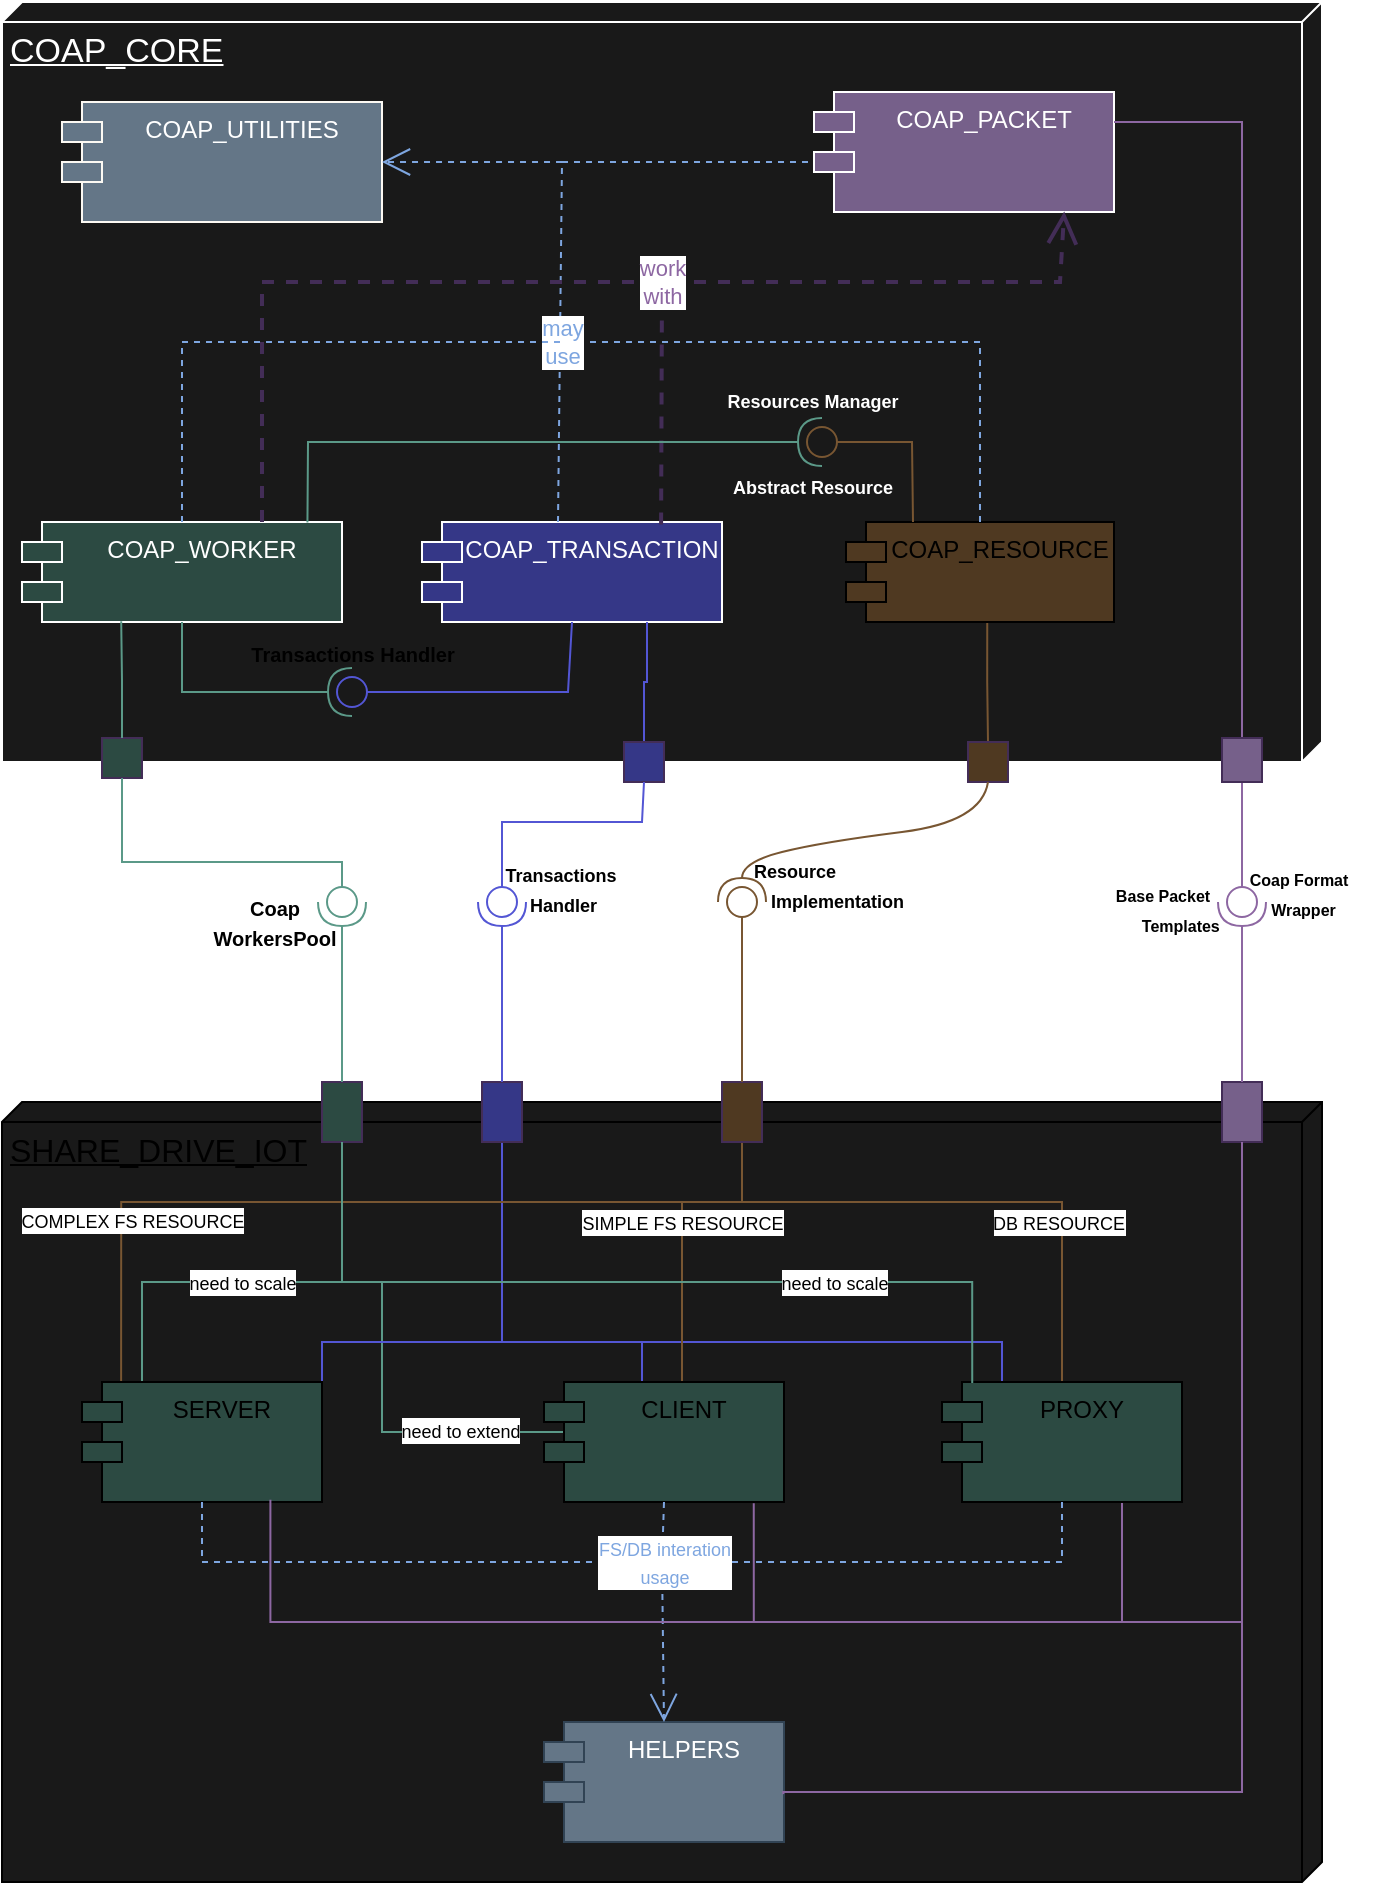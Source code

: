 <mxfile version="22.1.18" type="device">
  <diagram name="Page-1" id="5f0bae14-7c28-e335-631c-24af17079c00">
    <mxGraphModel dx="1420" dy="819" grid="0" gridSize="10" guides="1" tooltips="1" connect="1" arrows="1" fold="1" page="0" pageScale="1" pageWidth="1100" pageHeight="850" background="none" math="0" shadow="0">
      <root>
        <mxCell id="0" />
        <mxCell id="1" parent="0" />
        <mxCell id="oWn03dGWfOZ8N2SCoiVd-1" value="&lt;font style=&quot;font-size: 17px;&quot;&gt;COAP_CORE&lt;/font&gt;" style="verticalAlign=top;align=left;spacingTop=8;spacingLeft=2;spacingRight=12;shape=cube;size=10;direction=south;fontStyle=4;html=1;whiteSpace=wrap;fillColor=#191919;fontColor=#ffffff;strokeColor=#FFFFFF;gradientColor=none;" parent="1" vertex="1">
          <mxGeometry x="360" y="190" width="660" height="380" as="geometry" />
        </mxCell>
        <mxCell id="oWn03dGWfOZ8N2SCoiVd-2" value="COAP_PACKET" style="shape=module;align=left;spacingLeft=20;align=center;verticalAlign=top;whiteSpace=wrap;html=1;fillColor=#76608a;fontColor=#ffffff;strokeColor=#ffffff;" parent="1" vertex="1">
          <mxGeometry x="766" y="235" width="150" height="60" as="geometry" />
        </mxCell>
        <mxCell id="oWn03dGWfOZ8N2SCoiVd-3" value="COAP_TRANSACTION" style="shape=module;align=left;spacingLeft=20;align=center;verticalAlign=top;whiteSpace=wrap;html=1;fillColor=#353787;fontColor=#ffffff;strokeColor=#ffffff;" parent="1" vertex="1">
          <mxGeometry x="570" y="450" width="150" height="50" as="geometry" />
        </mxCell>
        <mxCell id="oWn03dGWfOZ8N2SCoiVd-4" value="COAP_WORKER" style="shape=module;align=left;spacingLeft=20;align=center;verticalAlign=top;whiteSpace=wrap;html=1;fillColor=#2C4A42;fontColor=#ffffff;strokeColor=#ffffff;" parent="1" vertex="1">
          <mxGeometry x="370" y="450" width="160" height="50" as="geometry" />
        </mxCell>
        <mxCell id="oWn03dGWfOZ8N2SCoiVd-5" value="COAP_UTILITIES" style="shape=module;align=left;spacingLeft=20;align=center;verticalAlign=top;whiteSpace=wrap;html=1;fillColor=#647687;fontColor=#ffffff;strokeColor=#FCF9F3;" parent="1" vertex="1">
          <mxGeometry x="390" y="240" width="160" height="60" as="geometry" />
        </mxCell>
        <mxCell id="oWn03dGWfOZ8N2SCoiVd-45" style="edgeStyle=orthogonalEdgeStyle;rounded=0;orthogonalLoop=1;jettySize=auto;html=1;endArrow=none;endFill=0;strokeColor=#785632;exitX=0.527;exitY=1.001;exitDx=0;exitDy=0;exitPerimeter=0;" parent="1" source="oWn03dGWfOZ8N2SCoiVd-6" target="oWn03dGWfOZ8N2SCoiVd-41" edge="1">
          <mxGeometry relative="1" as="geometry" />
        </mxCell>
        <mxCell id="oWn03dGWfOZ8N2SCoiVd-6" value="COAP_RESOURCE" style="shape=module;align=left;spacingLeft=20;align=center;verticalAlign=top;whiteSpace=wrap;html=1;fillColor=#4F3921;" parent="1" vertex="1">
          <mxGeometry x="782" y="450" width="134" height="50" as="geometry" />
        </mxCell>
        <mxCell id="oWn03dGWfOZ8N2SCoiVd-16" value="" style="endArrow=none;endSize=12;dashed=1;html=1;rounded=0;exitX=0.5;exitY=0;exitDx=0;exitDy=0;endFill=0;strokeColor=#7EA6E0;" parent="1" source="oWn03dGWfOZ8N2SCoiVd-6" edge="1">
          <mxGeometry x="0.2" width="160" relative="1" as="geometry">
            <mxPoint x="389" y="372" as="sourcePoint" />
            <mxPoint x="640" y="360" as="targetPoint" />
            <Array as="points">
              <mxPoint x="849" y="360" />
            </Array>
            <mxPoint as="offset" />
          </mxGeometry>
        </mxCell>
        <mxCell id="oWn03dGWfOZ8N2SCoiVd-18" value="&lt;font color=&quot;#7ea6e0&quot;&gt;may&lt;br&gt;use&lt;/font&gt;" style="endArrow=open;endSize=12;dashed=1;html=1;rounded=0;entryX=1;entryY=0.5;entryDx=0;entryDy=0;fillColor=#647687;strokeColor=#7EA6E0;" parent="1" target="oWn03dGWfOZ8N2SCoiVd-5" edge="1">
          <mxGeometry x="-0.333" y="-1" width="160" relative="1" as="geometry">
            <mxPoint x="638" y="450" as="sourcePoint" />
            <mxPoint x="640.0" y="270" as="targetPoint" />
            <Array as="points">
              <mxPoint x="640" y="270" />
            </Array>
            <mxPoint as="offset" />
          </mxGeometry>
        </mxCell>
        <mxCell id="oWn03dGWfOZ8N2SCoiVd-23" value="" style="endArrow=none;endSize=15;dashed=1;html=1;rounded=0;endFill=0;entryX=0;entryY=0;entryDx=0;entryDy=35;entryPerimeter=0;startArrow=none;startFill=0;targetPerimeterSpacing=24;sourcePerimeterSpacing=13;jumpSize=6;fillColor=#647687;strokeColor=#7EA6E0;" parent="1" target="oWn03dGWfOZ8N2SCoiVd-2" edge="1">
          <mxGeometry x="0.2" width="160" relative="1" as="geometry">
            <mxPoint x="640" y="270" as="sourcePoint" />
            <mxPoint x="790.45" y="268.12" as="targetPoint" />
            <Array as="points" />
            <mxPoint as="offset" />
          </mxGeometry>
        </mxCell>
        <mxCell id="oWn03dGWfOZ8N2SCoiVd-25" value="" style="endArrow=none;endSize=12;dashed=1;html=1;rounded=0;exitX=0.5;exitY=0;exitDx=0;exitDy=0;endFill=0;strokeColor=#7EA6E0;" parent="1" source="oWn03dGWfOZ8N2SCoiVd-4" edge="1">
          <mxGeometry width="160" relative="1" as="geometry">
            <mxPoint x="430" y="440" as="sourcePoint" />
            <mxPoint x="640" y="360" as="targetPoint" />
            <Array as="points">
              <mxPoint x="450" y="360" />
            </Array>
          </mxGeometry>
        </mxCell>
        <mxCell id="oWn03dGWfOZ8N2SCoiVd-28" value="" style="endArrow=none;endSize=12;dashed=1;html=1;rounded=0;exitX=0.797;exitY=0.024;exitDx=0;exitDy=0;endFill=0;fillColor=#76608a;strokeColor=#432D57;strokeWidth=2;exitPerimeter=0;" parent="1" source="oWn03dGWfOZ8N2SCoiVd-3" edge="1">
          <mxGeometry width="160" relative="1" as="geometry">
            <mxPoint x="881.5" y="450" as="sourcePoint" />
            <mxPoint x="690" y="330" as="targetPoint" />
          </mxGeometry>
        </mxCell>
        <mxCell id="oWn03dGWfOZ8N2SCoiVd-29" value="" style="rounded=0;orthogonalLoop=1;jettySize=auto;html=1;endArrow=halfCircle;endFill=0;endSize=10;strokeWidth=1;sketch=0;exitX=0.5;exitY=1;exitDx=0;exitDy=0;strokeColor=#5B9988;" parent="1" source="oWn03dGWfOZ8N2SCoiVd-4" target="oWn03dGWfOZ8N2SCoiVd-31" edge="1">
          <mxGeometry relative="1" as="geometry">
            <mxPoint x="730" y="345" as="sourcePoint" />
            <Array as="points">
              <mxPoint x="450" y="535" />
            </Array>
          </mxGeometry>
        </mxCell>
        <mxCell id="oWn03dGWfOZ8N2SCoiVd-30" value="" style="rounded=0;orthogonalLoop=1;jettySize=auto;html=1;endArrow=oval;endFill=0;sketch=0;sourcePerimeterSpacing=0;targetPerimeterSpacing=0;endSize=15;exitX=0.5;exitY=1;exitDx=0;exitDy=0;strokeColor=#5356D4;" parent="1" source="oWn03dGWfOZ8N2SCoiVd-3" target="oWn03dGWfOZ8N2SCoiVd-31" edge="1">
          <mxGeometry relative="1" as="geometry">
            <mxPoint x="690" y="345" as="sourcePoint" />
            <Array as="points">
              <mxPoint x="643" y="535" />
            </Array>
          </mxGeometry>
        </mxCell>
        <mxCell id="oWn03dGWfOZ8N2SCoiVd-31" value="" style="ellipse;whiteSpace=wrap;html=1;align=center;aspect=fixed;fillColor=none;strokeColor=none;resizable=0;perimeter=centerPerimeter;rotatable=0;allowArrows=0;points=[];outlineConnect=1;" parent="1" vertex="1">
          <mxGeometry x="530" y="530" width="10" height="10" as="geometry" />
        </mxCell>
        <mxCell id="oWn03dGWfOZ8N2SCoiVd-32" value="&lt;font style=&quot;font-size: 10px;&quot;&gt;Transactions Handler&lt;/font&gt;" style="text;align=center;fontStyle=1;verticalAlign=middle;spacingLeft=3;spacingRight=3;strokeColor=none;rotatable=0;points=[[0,0.5],[1,0.5]];portConstraint=eastwest;html=1;fillColor=none;" parent="1" vertex="1">
          <mxGeometry x="485" y="510" width="100" height="12" as="geometry" />
        </mxCell>
        <mxCell id="oWn03dGWfOZ8N2SCoiVd-64" style="edgeStyle=orthogonalEdgeStyle;rounded=0;orthogonalLoop=1;jettySize=auto;html=1;entryX=1;entryY=0.25;entryDx=0;entryDy=0;strokeColor=#8D67A2;endArrow=none;endFill=0;exitX=0.5;exitY=0;exitDx=0;exitDy=0;" parent="1" source="oWn03dGWfOZ8N2SCoiVd-68" target="oWn03dGWfOZ8N2SCoiVd-2" edge="1">
          <mxGeometry relative="1" as="geometry" />
        </mxCell>
        <mxCell id="oWn03dGWfOZ8N2SCoiVd-37" value="" style="rounded=0;orthogonalLoop=1;jettySize=auto;html=1;endArrow=halfCircle;endFill=0;endSize=10;strokeWidth=1;sketch=0;exitX=0.892;exitY=0.006;exitDx=0;exitDy=0;exitPerimeter=0;strokeColor=#5B9988;entryX=1;entryY=0.5;entryDx=0;entryDy=0;" parent="1" source="oWn03dGWfOZ8N2SCoiVd-4" edge="1" target="oWn03dGWfOZ8N2SCoiVd-40">
          <mxGeometry relative="1" as="geometry">
            <mxPoint x="820" y="485" as="sourcePoint" />
            <mxPoint x="730" y="410" as="targetPoint" />
            <Array as="points">
              <mxPoint x="513" y="410" />
            </Array>
          </mxGeometry>
        </mxCell>
        <mxCell id="oWn03dGWfOZ8N2SCoiVd-38" value="" style="rounded=0;orthogonalLoop=1;jettySize=auto;html=1;endArrow=oval;endFill=0;sketch=0;sourcePerimeterSpacing=0;targetPerimeterSpacing=0;endSize=15;exitX=0.25;exitY=0;exitDx=0;exitDy=0;fillColor=#a0522d;strokeColor=#785632;" parent="1" source="oWn03dGWfOZ8N2SCoiVd-6" edge="1" target="oWn03dGWfOZ8N2SCoiVd-40">
          <mxGeometry relative="1" as="geometry">
            <mxPoint x="780" y="485" as="sourcePoint" />
            <mxPoint x="730" y="410" as="targetPoint" />
            <Array as="points">
              <mxPoint x="815" y="410" />
            </Array>
          </mxGeometry>
        </mxCell>
        <mxCell id="oWn03dGWfOZ8N2SCoiVd-39" value="" style="ellipse;whiteSpace=wrap;html=1;align=center;aspect=fixed;fillColor=none;strokeColor=none;resizable=0;perimeter=centerPerimeter;rotatable=0;allowArrows=0;points=[];outlineConnect=1;" parent="1" vertex="1">
          <mxGeometry x="766" y="420" width="10" height="10" as="geometry" />
        </mxCell>
        <mxCell id="oWn03dGWfOZ8N2SCoiVd-40" value="&lt;font style=&quot;font-size: 9px;&quot;&gt;&lt;font style=&quot;font-size: 9px;&quot; color=&quot;#ffffff&quot;&gt;Resources Manager&lt;br&gt;&lt;br&gt;&lt;br&gt;Abstract Resource&lt;/font&gt;&lt;br&gt;&lt;/font&gt;" style="text;align=center;fontStyle=1;verticalAlign=middle;spacingLeft=3;spacingRight=3;strokeColor=none;rotatable=0;points=[[0,0.5],[1,0.5]];portConstraint=eastwest;html=1;fillColor=none;fontColor=#000000;" parent="1" vertex="1">
          <mxGeometry x="760" y="380" width="10" height="60" as="geometry" />
        </mxCell>
        <mxCell id="oWn03dGWfOZ8N2SCoiVd-41" value="" style="rounded=0;whiteSpace=wrap;html=1;fillColor=#4F3921;fontColor=#ffffff;strokeColor=#432D57;" parent="1" vertex="1">
          <mxGeometry x="843" y="560" width="20" height="20" as="geometry" />
        </mxCell>
        <mxCell id="oWn03dGWfOZ8N2SCoiVd-50" style="edgeStyle=orthogonalEdgeStyle;rounded=0;orthogonalLoop=1;jettySize=auto;html=1;entryX=0.75;entryY=1;entryDx=0;entryDy=0;endArrow=none;endFill=0;strokeColor=#5356D4;" parent="1" source="oWn03dGWfOZ8N2SCoiVd-42" target="oWn03dGWfOZ8N2SCoiVd-3" edge="1">
          <mxGeometry relative="1" as="geometry" />
        </mxCell>
        <mxCell id="oWn03dGWfOZ8N2SCoiVd-42" value="" style="rounded=0;whiteSpace=wrap;html=1;fillColor=#353787;fontColor=#ffffff;strokeColor=#432D57;" parent="1" vertex="1">
          <mxGeometry x="671" y="560" width="20" height="20" as="geometry" />
        </mxCell>
        <mxCell id="oWn03dGWfOZ8N2SCoiVd-43" value="" style="rounded=0;whiteSpace=wrap;html=1;fillColor=#2C4A42;fontColor=#ffffff;strokeColor=#432D57;" parent="1" vertex="1">
          <mxGeometry x="410" y="558" width="20" height="20" as="geometry" />
        </mxCell>
        <mxCell id="oWn03dGWfOZ8N2SCoiVd-46" value="" style="rounded=0;orthogonalLoop=1;jettySize=auto;html=1;endArrow=halfCircle;endFill=0;endSize=10;strokeWidth=1;sketch=0;fontSize=12;curved=1;exitX=0.5;exitY=1;exitDx=0;exitDy=0;strokeColor=#785632;" parent="1" source="oWn03dGWfOZ8N2SCoiVd-41" edge="1">
          <mxGeometry relative="1" as="geometry">
            <mxPoint x="855" y="575" as="sourcePoint" />
            <mxPoint x="730" y="640" as="targetPoint" />
            <Array as="points">
              <mxPoint x="850" y="600" />
              <mxPoint x="770" y="610" />
              <mxPoint x="730" y="620" />
            </Array>
          </mxGeometry>
        </mxCell>
        <mxCell id="oWn03dGWfOZ8N2SCoiVd-47" value="" style="ellipse;whiteSpace=wrap;html=1;align=center;aspect=fixed;fillColor=none;strokeColor=none;resizable=0;perimeter=centerPerimeter;rotatable=0;allowArrows=0;points=[];outlineConnect=1;" parent="1" vertex="1">
          <mxGeometry x="830" y="570" width="10" height="10" as="geometry" />
        </mxCell>
        <mxCell id="oWn03dGWfOZ8N2SCoiVd-51" style="edgeStyle=orthogonalEdgeStyle;rounded=0;orthogonalLoop=1;jettySize=auto;html=1;entryX=0.31;entryY=0.993;entryDx=0;entryDy=0;entryPerimeter=0;endArrow=none;endFill=0;strokeColor=#5B9988;" parent="1" source="oWn03dGWfOZ8N2SCoiVd-43" target="oWn03dGWfOZ8N2SCoiVd-4" edge="1">
          <mxGeometry relative="1" as="geometry" />
        </mxCell>
        <mxCell id="oWn03dGWfOZ8N2SCoiVd-53" value="" style="ellipse;whiteSpace=wrap;html=1;align=center;aspect=fixed;fillColor=none;strokeColor=none;resizable=0;perimeter=centerPerimeter;rotatable=0;allowArrows=0;points=[];outlineConnect=1;" parent="1" vertex="1">
          <mxGeometry x="670" y="510" width="10" height="10" as="geometry" />
        </mxCell>
        <mxCell id="oWn03dGWfOZ8N2SCoiVd-57" value="" style="rounded=0;orthogonalLoop=1;jettySize=auto;html=1;endArrow=oval;endFill=0;sketch=0;sourcePerimeterSpacing=0;targetPerimeterSpacing=0;endSize=15;exitX=0.5;exitY=1;exitDx=0;exitDy=0;strokeColor=#5B9988;" parent="1" source="oWn03dGWfOZ8N2SCoiVd-43" edge="1">
          <mxGeometry relative="1" as="geometry">
            <mxPoint x="660" y="515" as="sourcePoint" />
            <mxPoint x="530" y="640" as="targetPoint" />
            <Array as="points">
              <mxPoint x="420" y="620" />
              <mxPoint x="530" y="620" />
            </Array>
          </mxGeometry>
        </mxCell>
        <mxCell id="oWn03dGWfOZ8N2SCoiVd-58" value="" style="ellipse;whiteSpace=wrap;html=1;align=center;aspect=fixed;fillColor=none;strokeColor=none;resizable=0;perimeter=centerPerimeter;rotatable=0;allowArrows=0;points=[];outlineConnect=1;" parent="1" vertex="1">
          <mxGeometry x="675" y="510" width="10" height="10" as="geometry" />
        </mxCell>
        <mxCell id="oWn03dGWfOZ8N2SCoiVd-60" value="" style="rounded=0;orthogonalLoop=1;jettySize=auto;html=1;endArrow=oval;endFill=0;sketch=0;sourcePerimeterSpacing=0;targetPerimeterSpacing=0;endSize=15;exitX=0.5;exitY=1;exitDx=0;exitDy=0;strokeColor=#5356D4;strokeWidth=1;" parent="1" source="oWn03dGWfOZ8N2SCoiVd-42" edge="1">
          <mxGeometry relative="1" as="geometry">
            <mxPoint x="671" y="625" as="sourcePoint" />
            <mxPoint x="610" y="640" as="targetPoint" />
            <Array as="points">
              <mxPoint x="680" y="600" />
              <mxPoint x="610" y="600" />
            </Array>
          </mxGeometry>
        </mxCell>
        <mxCell id="oWn03dGWfOZ8N2SCoiVd-61" value="" style="ellipse;whiteSpace=wrap;html=1;align=center;aspect=fixed;fillColor=none;strokeColor=none;resizable=0;perimeter=centerPerimeter;rotatable=0;allowArrows=0;points=[];outlineConnect=1;" parent="1" vertex="1">
          <mxGeometry x="686" y="620" width="10" height="10" as="geometry" />
        </mxCell>
        <mxCell id="oWn03dGWfOZ8N2SCoiVd-67" value="" style="rounded=0;orthogonalLoop=1;jettySize=auto;html=1;endArrow=oval;endFill=0;sketch=0;sourcePerimeterSpacing=0;targetPerimeterSpacing=0;endSize=15;exitX=0.5;exitY=1;exitDx=0;exitDy=0;strokeColor=#8D67A2;fillColor=#76608a;" parent="1" source="oWn03dGWfOZ8N2SCoiVd-68" edge="1">
          <mxGeometry relative="1" as="geometry">
            <mxPoint x="1030.0" y="387.0" as="sourcePoint" />
            <mxPoint x="980" y="640" as="targetPoint" />
            <Array as="points">
              <mxPoint x="980" y="600" />
              <mxPoint x="980" y="610" />
            </Array>
          </mxGeometry>
        </mxCell>
        <mxCell id="oWn03dGWfOZ8N2SCoiVd-68" value="" style="rounded=0;whiteSpace=wrap;html=1;fillColor=#76608a;fontColor=#ffffff;strokeColor=#432D57;" parent="1" vertex="1">
          <mxGeometry x="970" y="558" width="20" height="22" as="geometry" />
        </mxCell>
        <mxCell id="oWn03dGWfOZ8N2SCoiVd-70" value="&lt;font style=&quot;font-size: 16px;&quot;&gt;SHARE_DRIVE_IOT&lt;/font&gt;" style="verticalAlign=top;align=left;spacingTop=8;spacingLeft=2;spacingRight=12;shape=cube;size=10;direction=south;fontStyle=4;html=1;whiteSpace=wrap;fillColor=#191919;" parent="1" vertex="1">
          <mxGeometry x="360" y="740" width="660" height="390" as="geometry" />
        </mxCell>
        <mxCell id="oWn03dGWfOZ8N2SCoiVd-111" style="edgeStyle=orthogonalEdgeStyle;rounded=0;orthogonalLoop=1;jettySize=auto;html=1;exitX=0.5;exitY=1;exitDx=0;exitDy=0;endArrow=none;endFill=0;strokeColor=#5B9988;entryX=0.25;entryY=0;entryDx=0;entryDy=0;" parent="1" source="oWn03dGWfOZ8N2SCoiVd-71" target="oWn03dGWfOZ8N2SCoiVd-92" edge="1">
          <mxGeometry relative="1" as="geometry">
            <Array as="points">
              <mxPoint x="530" y="830" />
              <mxPoint x="430" y="830" />
            </Array>
          </mxGeometry>
        </mxCell>
        <mxCell id="oWn03dGWfOZ8N2SCoiVd-112" value="&lt;font style=&quot;font-size: 9px;&quot;&gt;need to scale&lt;/font&gt;" style="edgeLabel;html=1;align=center;verticalAlign=middle;resizable=0;points=[];" parent="oWn03dGWfOZ8N2SCoiVd-111" vertex="1" connectable="0">
          <mxGeometry x="-0.026" y="3" relative="1" as="geometry">
            <mxPoint x="-13" y="-3" as="offset" />
          </mxGeometry>
        </mxCell>
        <mxCell id="oWn03dGWfOZ8N2SCoiVd-113" style="edgeStyle=orthogonalEdgeStyle;rounded=0;orthogonalLoop=1;jettySize=auto;html=1;exitX=0.5;exitY=1;exitDx=0;exitDy=0;entryX=0.084;entryY=0.411;entryDx=0;entryDy=0;endArrow=none;endFill=0;strokeColor=#5B9988;entryPerimeter=0;" parent="1" source="oWn03dGWfOZ8N2SCoiVd-71" target="oWn03dGWfOZ8N2SCoiVd-93" edge="1">
          <mxGeometry relative="1" as="geometry">
            <Array as="points">
              <mxPoint x="530" y="830" />
              <mxPoint x="550" y="830" />
              <mxPoint x="550" y="905" />
              <mxPoint x="661" y="905" />
            </Array>
          </mxGeometry>
        </mxCell>
        <mxCell id="oWn03dGWfOZ8N2SCoiVd-114" value="&lt;font style=&quot;font-size: 9px;&quot;&gt;need to extend&lt;/font&gt;" style="edgeLabel;html=1;align=center;verticalAlign=middle;resizable=0;points=[];" parent="oWn03dGWfOZ8N2SCoiVd-113" vertex="1" connectable="0">
          <mxGeometry x="0.377" y="1" relative="1" as="geometry">
            <mxPoint as="offset" />
          </mxGeometry>
        </mxCell>
        <mxCell id="oWn03dGWfOZ8N2SCoiVd-71" value="" style="rounded=0;whiteSpace=wrap;html=1;fillColor=#2C4A42;fontColor=#ffffff;strokeColor=#432D57;" parent="1" vertex="1">
          <mxGeometry x="520" y="730" width="20" height="30" as="geometry" />
        </mxCell>
        <mxCell id="oWn03dGWfOZ8N2SCoiVd-106" style="edgeStyle=orthogonalEdgeStyle;rounded=0;orthogonalLoop=1;jettySize=auto;html=1;exitX=0.5;exitY=1;exitDx=0;exitDy=0;entryX=0.397;entryY=0.006;entryDx=0;entryDy=0;endArrow=none;endFill=0;strokeColor=#5356D4;entryPerimeter=0;" parent="1" source="oWn03dGWfOZ8N2SCoiVd-72" target="oWn03dGWfOZ8N2SCoiVd-93" edge="1">
          <mxGeometry relative="1" as="geometry">
            <Array as="points">
              <mxPoint x="610" y="860" />
              <mxPoint x="680" y="860" />
              <mxPoint x="680" y="880" />
            </Array>
          </mxGeometry>
        </mxCell>
        <mxCell id="oWn03dGWfOZ8N2SCoiVd-107" style="edgeStyle=orthogonalEdgeStyle;rounded=0;orthogonalLoop=1;jettySize=auto;html=1;exitX=0.5;exitY=1;exitDx=0;exitDy=0;entryX=0.25;entryY=0;entryDx=0;entryDy=0;startArrow=none;startFill=0;endArrow=none;endFill=0;strokeColor=#5356D4;" parent="1" source="oWn03dGWfOZ8N2SCoiVd-72" target="oWn03dGWfOZ8N2SCoiVd-94" edge="1">
          <mxGeometry relative="1" as="geometry">
            <Array as="points">
              <mxPoint x="610" y="860" />
              <mxPoint x="860" y="860" />
            </Array>
          </mxGeometry>
        </mxCell>
        <mxCell id="oWn03dGWfOZ8N2SCoiVd-72" value="" style="rounded=0;whiteSpace=wrap;html=1;fillColor=#353787;fontColor=#ffffff;strokeColor=#432D57;" parent="1" vertex="1">
          <mxGeometry x="600" y="730" width="20" height="30" as="geometry" />
        </mxCell>
        <mxCell id="oWn03dGWfOZ8N2SCoiVd-96" style="edgeStyle=orthogonalEdgeStyle;rounded=0;orthogonalLoop=1;jettySize=auto;html=1;exitX=0.5;exitY=1;exitDx=0;exitDy=0;entryX=0.75;entryY=0;entryDx=0;entryDy=0;endArrow=none;endFill=0;strokeColor=#785632;" parent="1" source="oWn03dGWfOZ8N2SCoiVd-73" target="oWn03dGWfOZ8N2SCoiVd-93" edge="1">
          <mxGeometry relative="1" as="geometry">
            <Array as="points">
              <mxPoint x="730" y="790" />
              <mxPoint x="700" y="790" />
              <mxPoint x="700" y="880" />
            </Array>
          </mxGeometry>
        </mxCell>
        <mxCell id="oWn03dGWfOZ8N2SCoiVd-97" value="&lt;font style=&quot;font-size: 9px;&quot;&gt;SIMPLE FS RESOURCE&lt;br&gt;&lt;/font&gt;" style="edgeLabel;html=1;align=center;verticalAlign=middle;resizable=0;points=[];" parent="oWn03dGWfOZ8N2SCoiVd-96" vertex="1" connectable="0">
          <mxGeometry x="-0.036" y="1" relative="1" as="geometry">
            <mxPoint x="-1" y="-13" as="offset" />
          </mxGeometry>
        </mxCell>
        <mxCell id="oWn03dGWfOZ8N2SCoiVd-73" value="" style="rounded=0;whiteSpace=wrap;html=1;fillColor=#4F3921;fontColor=#ffffff;strokeColor=#432D57;" parent="1" vertex="1">
          <mxGeometry x="720" y="730" width="20" height="30" as="geometry" />
        </mxCell>
        <mxCell id="oWn03dGWfOZ8N2SCoiVd-118" style="edgeStyle=orthogonalEdgeStyle;rounded=0;orthogonalLoop=1;jettySize=auto;html=1;exitX=0.5;exitY=1;exitDx=0;exitDy=0;entryX=0.75;entryY=1;entryDx=0;entryDy=0;startArrow=none;startFill=0;endArrow=none;endFill=0;strokeColor=#8D67A2;" parent="1" source="oWn03dGWfOZ8N2SCoiVd-75" target="oWn03dGWfOZ8N2SCoiVd-94" edge="1">
          <mxGeometry relative="1" as="geometry">
            <Array as="points">
              <mxPoint x="980" y="1000" />
              <mxPoint x="920" y="1000" />
            </Array>
          </mxGeometry>
        </mxCell>
        <mxCell id="oWn03dGWfOZ8N2SCoiVd-75" value="" style="rounded=0;whiteSpace=wrap;html=1;fillColor=#76608a;fontColor=#ffffff;strokeColor=#432D57;" parent="1" vertex="1">
          <mxGeometry x="970" y="730" width="20" height="30" as="geometry" />
        </mxCell>
        <mxCell id="oWn03dGWfOZ8N2SCoiVd-76" value="" style="rounded=0;orthogonalLoop=1;jettySize=auto;html=1;endArrow=halfCircle;endFill=0;endSize=10;strokeWidth=1;sketch=0;fontSize=12;curved=1;exitX=0.5;exitY=0;exitDx=0;exitDy=0;strokeColor=#5B9988;" parent="1" source="oWn03dGWfOZ8N2SCoiVd-71" edge="1">
          <mxGeometry relative="1" as="geometry">
            <mxPoint x="540" y="725" as="sourcePoint" />
            <mxPoint x="530" y="640" as="targetPoint" />
          </mxGeometry>
        </mxCell>
        <mxCell id="oWn03dGWfOZ8N2SCoiVd-77" value="" style="ellipse;whiteSpace=wrap;html=1;align=center;aspect=fixed;fillColor=none;strokeColor=none;resizable=0;perimeter=centerPerimeter;rotatable=0;allowArrows=0;points=[];outlineConnect=1;" parent="1" vertex="1">
          <mxGeometry x="770" y="660" width="10" height="10" as="geometry" />
        </mxCell>
        <mxCell id="oWn03dGWfOZ8N2SCoiVd-79" value="" style="rounded=0;orthogonalLoop=1;jettySize=auto;html=1;endArrow=halfCircle;endFill=0;endSize=10;strokeWidth=1;sketch=0;fontSize=12;curved=1;exitX=0.5;exitY=0;exitDx=0;exitDy=0;strokeColor=#5356D4;" parent="1" source="oWn03dGWfOZ8N2SCoiVd-72" edge="1">
          <mxGeometry relative="1" as="geometry">
            <mxPoint x="550" y="740" as="sourcePoint" />
            <mxPoint x="610" y="640" as="targetPoint" />
          </mxGeometry>
        </mxCell>
        <mxCell id="oWn03dGWfOZ8N2SCoiVd-81" value="" style="rounded=0;orthogonalLoop=1;jettySize=auto;html=1;endArrow=halfCircle;endFill=0;endSize=10;strokeWidth=1;sketch=0;fontSize=12;curved=1;exitX=0.5;exitY=0;exitDx=0;exitDy=0;strokeColor=#8D67A2;" parent="1" source="oWn03dGWfOZ8N2SCoiVd-75" edge="1">
          <mxGeometry relative="1" as="geometry">
            <mxPoint x="570" y="760" as="sourcePoint" />
            <mxPoint x="980" y="640" as="targetPoint" />
          </mxGeometry>
        </mxCell>
        <mxCell id="oWn03dGWfOZ8N2SCoiVd-82" value="" style="rounded=0;orthogonalLoop=1;jettySize=auto;html=1;endArrow=oval;endFill=0;sketch=0;sourcePerimeterSpacing=0;targetPerimeterSpacing=0;endSize=15;exitX=0.5;exitY=0;exitDx=0;exitDy=0;strokeColor=#785632;" parent="1" source="oWn03dGWfOZ8N2SCoiVd-73" edge="1">
          <mxGeometry relative="1" as="geometry">
            <mxPoint x="380" y="590" as="sourcePoint" />
            <mxPoint x="730" y="640" as="targetPoint" />
            <Array as="points">
              <mxPoint x="730" y="680" />
              <mxPoint x="730" y="650" />
              <mxPoint x="730" y="660" />
            </Array>
          </mxGeometry>
        </mxCell>
        <mxCell id="oWn03dGWfOZ8N2SCoiVd-83" value="&lt;font style=&quot;font-size: 9px;&quot;&gt;Resource&lt;br&gt;&amp;nbsp; &amp;nbsp; &amp;nbsp; &amp;nbsp; &amp;nbsp; &amp;nbsp; &amp;nbsp; &amp;nbsp; &amp;nbsp;Implementation&lt;/font&gt;" style="text;align=center;fontStyle=1;verticalAlign=middle;spacingLeft=3;spacingRight=3;strokeColor=none;rotatable=0;points=[[0,0.5],[1,0.5]];portConstraint=eastwest;html=1;" parent="1" vertex="1">
          <mxGeometry x="716" y="618" width="80" height="26" as="geometry" />
        </mxCell>
        <mxCell id="oWn03dGWfOZ8N2SCoiVd-85" value="&lt;span style=&quot;font-size: 8px;&quot;&gt;Base Packet&lt;br&gt;&amp;nbsp; &amp;nbsp; &amp;nbsp; &amp;nbsp; Templates&lt;br&gt;&lt;/span&gt;" style="text;align=center;fontStyle=1;verticalAlign=middle;spacingLeft=3;spacingRight=3;strokeColor=none;rotatable=0;points=[[0,0.5],[1,0.5]];portConstraint=eastwest;html=1;" parent="1" vertex="1">
          <mxGeometry x="900" y="630" width="80" height="26" as="geometry" />
        </mxCell>
        <mxCell id="oWn03dGWfOZ8N2SCoiVd-88" value="" style="ellipse;whiteSpace=wrap;html=1;align=center;aspect=fixed;fillColor=none;strokeColor=none;resizable=0;perimeter=centerPerimeter;rotatable=0;allowArrows=0;points=[];outlineConnect=1;" parent="1" vertex="1">
          <mxGeometry x="850" y="650" width="10" height="10" as="geometry" />
        </mxCell>
        <mxCell id="oWn03dGWfOZ8N2SCoiVd-89" value="&lt;span style=&quot;font-size: 8px;&quot;&gt;Coap Format&lt;br&gt;&amp;nbsp; Wrapper&lt;br&gt;&lt;/span&gt;" style="text;align=center;fontStyle=1;verticalAlign=middle;spacingLeft=3;spacingRight=3;strokeColor=none;rotatable=0;points=[[0,0.5],[1,0.5]];portConstraint=eastwest;html=1;" parent="1" vertex="1">
          <mxGeometry x="968" y="622" width="80" height="26" as="geometry" />
        </mxCell>
        <mxCell id="oWn03dGWfOZ8N2SCoiVd-90" value="&lt;font style=&quot;font-size: 9px;&quot;&gt;Transactions&lt;br&gt;&amp;nbsp;Handler&lt;/font&gt;" style="text;align=center;fontStyle=1;verticalAlign=middle;spacingLeft=3;spacingRight=3;strokeColor=none;rotatable=0;points=[[0,0.5],[1,0.5]];portConstraint=eastwest;html=1;fillColor=none;" parent="1" vertex="1">
          <mxGeometry x="589" y="627" width="100" height="12" as="geometry" />
        </mxCell>
        <mxCell id="oWn03dGWfOZ8N2SCoiVd-91" value="&lt;font size=&quot;1&quot;&gt;Coap &lt;br&gt;WorkersPool&lt;br&gt;&lt;/font&gt;" style="text;align=center;fontStyle=1;verticalAlign=middle;spacingLeft=3;spacingRight=3;strokeColor=none;rotatable=0;points=[[0,0.5],[1,0.5]];portConstraint=eastwest;html=1;fillColor=none;" parent="1" vertex="1">
          <mxGeometry x="446" y="644" width="100" height="12" as="geometry" />
        </mxCell>
        <mxCell id="oWn03dGWfOZ8N2SCoiVd-98" style="edgeStyle=orthogonalEdgeStyle;rounded=0;orthogonalLoop=1;jettySize=auto;html=1;endArrow=none;endFill=0;strokeColor=#785632;exitX=0.163;exitY=-0.008;exitDx=0;exitDy=0;exitPerimeter=0;" parent="1" source="oWn03dGWfOZ8N2SCoiVd-92" edge="1">
          <mxGeometry relative="1" as="geometry">
            <mxPoint x="700" y="790" as="targetPoint" />
            <mxPoint x="455.004" y="860" as="sourcePoint" />
            <Array as="points">
              <mxPoint x="420" y="790" />
              <mxPoint x="700" y="790" />
            </Array>
          </mxGeometry>
        </mxCell>
        <mxCell id="oWn03dGWfOZ8N2SCoiVd-110" style="edgeStyle=orthogonalEdgeStyle;rounded=0;orthogonalLoop=1;jettySize=auto;html=1;exitX=1;exitY=0;exitDx=0;exitDy=0;endArrow=none;endFill=0;strokeColor=#5356D4;" parent="1" source="oWn03dGWfOZ8N2SCoiVd-92" edge="1">
          <mxGeometry relative="1" as="geometry">
            <mxPoint x="610.0" y="830" as="targetPoint" />
            <Array as="points">
              <mxPoint x="520" y="860" />
              <mxPoint x="610" y="860" />
            </Array>
          </mxGeometry>
        </mxCell>
        <mxCell id="oWn03dGWfOZ8N2SCoiVd-92" value="SERVER" style="shape=module;align=left;spacingLeft=20;align=center;verticalAlign=top;whiteSpace=wrap;html=1;fillColor=#2C4A42;" parent="1" vertex="1">
          <mxGeometry x="400" y="880" width="120" height="60" as="geometry" />
        </mxCell>
        <mxCell id="oWn03dGWfOZ8N2SCoiVd-93" value="CLIENT" style="shape=module;align=left;spacingLeft=20;align=center;verticalAlign=top;whiteSpace=wrap;html=1;fillColor=#2C4A42;" parent="1" vertex="1">
          <mxGeometry x="631" y="880" width="120" height="60" as="geometry" />
        </mxCell>
        <mxCell id="oWn03dGWfOZ8N2SCoiVd-100" style="edgeStyle=orthogonalEdgeStyle;rounded=0;orthogonalLoop=1;jettySize=auto;html=1;endArrow=none;endFill=0;strokeColor=#785632;" parent="1" source="oWn03dGWfOZ8N2SCoiVd-94" edge="1">
          <mxGeometry relative="1" as="geometry">
            <mxPoint x="730" y="780" as="targetPoint" />
            <Array as="points">
              <mxPoint x="890" y="790" />
              <mxPoint x="730" y="790" />
            </Array>
          </mxGeometry>
        </mxCell>
        <mxCell id="oWn03dGWfOZ8N2SCoiVd-94" value="PROXY" style="shape=module;align=left;spacingLeft=20;align=center;verticalAlign=top;whiteSpace=wrap;html=1;fillColor=#2C4A42;" parent="1" vertex="1">
          <mxGeometry x="830" y="880" width="120" height="60" as="geometry" />
        </mxCell>
        <mxCell id="oWn03dGWfOZ8N2SCoiVd-95" value="HELPERS" style="shape=module;align=left;spacingLeft=20;align=center;verticalAlign=top;whiteSpace=wrap;html=1;fillColor=#647687;fontColor=#ffffff;strokeColor=#314354;" parent="1" vertex="1">
          <mxGeometry x="631" y="1050" width="120" height="60" as="geometry" />
        </mxCell>
        <mxCell id="oWn03dGWfOZ8N2SCoiVd-99" value="&lt;font style=&quot;font-size: 9px;&quot;&gt;COMPLEX FS RESOURCE&lt;br&gt;&lt;/font&gt;" style="edgeLabel;html=1;align=center;verticalAlign=middle;resizable=0;points=[];" parent="1" vertex="1" connectable="0">
          <mxGeometry x="459.996" y="830" as="geometry">
            <mxPoint x="-35" y="-31" as="offset" />
          </mxGeometry>
        </mxCell>
        <mxCell id="oWn03dGWfOZ8N2SCoiVd-101" value="&lt;font style=&quot;font-size: 9px;&quot;&gt;DB RESOURCE&lt;br&gt;&lt;/font&gt;" style="edgeLabel;html=1;align=center;verticalAlign=middle;resizable=0;points=[];" parent="1" vertex="1" connectable="0">
          <mxGeometry x="889.998" y="820" as="geometry">
            <mxPoint x="-2" y="-20" as="offset" />
          </mxGeometry>
        </mxCell>
        <mxCell id="oWn03dGWfOZ8N2SCoiVd-103" value="&lt;font color=&quot;#7ea6e0&quot;&gt;&lt;br&gt;&lt;/font&gt;" style="endArrow=none;endSize=12;dashed=1;html=1;rounded=0;fillColor=#647687;strokeColor=#7EA6E0;exitX=0.5;exitY=1;exitDx=0;exitDy=0;endFill=0;" parent="1" source="oWn03dGWfOZ8N2SCoiVd-93" edge="1">
          <mxGeometry x="-0.333" y="-1" width="160" relative="1" as="geometry">
            <mxPoint x="470" y="950" as="sourcePoint" />
            <mxPoint x="691" y="980" as="targetPoint" />
            <Array as="points">
              <mxPoint x="690" y="970" />
            </Array>
            <mxPoint as="offset" />
          </mxGeometry>
        </mxCell>
        <mxCell id="oWn03dGWfOZ8N2SCoiVd-104" value="&lt;font color=&quot;#7ea6e0&quot;&gt;&lt;br&gt;&lt;/font&gt;" style="endArrow=none;endSize=12;dashed=1;html=1;rounded=0;fillColor=#647687;strokeColor=#7EA6E0;exitX=0.5;exitY=1;exitDx=0;exitDy=0;endFill=0;" parent="1" source="oWn03dGWfOZ8N2SCoiVd-94" edge="1">
          <mxGeometry x="-0.333" y="-1" width="160" relative="1" as="geometry">
            <mxPoint x="685" y="950" as="sourcePoint" />
            <mxPoint x="690" y="970" as="targetPoint" />
            <Array as="points">
              <mxPoint x="890" y="970" />
              <mxPoint x="780" y="970" />
            </Array>
            <mxPoint as="offset" />
          </mxGeometry>
        </mxCell>
        <mxCell id="oWn03dGWfOZ8N2SCoiVd-102" value="&lt;font style=&quot;font-size: 9px;&quot; color=&quot;#7ea6e0&quot;&gt;FS/DB interation&lt;br&gt;usage&lt;br&gt;&lt;/font&gt;" style="endArrow=open;endSize=12;dashed=1;html=1;rounded=0;entryX=0.5;entryY=0;entryDx=0;entryDy=0;fillColor=#647687;strokeColor=#7EA6E0;exitX=0.5;exitY=1;exitDx=0;exitDy=0;" parent="1" source="oWn03dGWfOZ8N2SCoiVd-92" target="oWn03dGWfOZ8N2SCoiVd-95" edge="1">
          <mxGeometry x="0.529" y="1" width="160" relative="1" as="geometry">
            <mxPoint x="438" y="880" as="sourcePoint" />
            <mxPoint x="350" y="700" as="targetPoint" />
            <Array as="points">
              <mxPoint x="460" y="970" />
              <mxPoint x="570" y="970" />
              <mxPoint x="690" y="970" />
            </Array>
            <mxPoint as="offset" />
          </mxGeometry>
        </mxCell>
        <mxCell id="oWn03dGWfOZ8N2SCoiVd-115" style="edgeStyle=orthogonalEdgeStyle;rounded=0;orthogonalLoop=1;jettySize=auto;html=1;exitX=0.5;exitY=1;exitDx=0;exitDy=0;entryX=0.126;entryY=0.009;entryDx=0;entryDy=0;entryPerimeter=0;strokeColor=#5B9988;endArrow=none;endFill=0;" parent="1" source="oWn03dGWfOZ8N2SCoiVd-71" target="oWn03dGWfOZ8N2SCoiVd-94" edge="1">
          <mxGeometry relative="1" as="geometry">
            <Array as="points">
              <mxPoint x="530" y="830" />
              <mxPoint x="845" y="830" />
            </Array>
          </mxGeometry>
        </mxCell>
        <mxCell id="oWn03dGWfOZ8N2SCoiVd-116" value="&lt;font style=&quot;font-size: 9px;&quot;&gt;need to scale&lt;/font&gt;" style="edgeLabel;html=1;align=center;verticalAlign=middle;resizable=0;points=[];" parent="oWn03dGWfOZ8N2SCoiVd-115" vertex="1" connectable="0">
          <mxGeometry x="0.449" relative="1" as="geometry">
            <mxPoint as="offset" />
          </mxGeometry>
        </mxCell>
        <mxCell id="oWn03dGWfOZ8N2SCoiVd-119" style="edgeStyle=orthogonalEdgeStyle;rounded=0;orthogonalLoop=1;jettySize=auto;html=1;exitX=0.5;exitY=1;exitDx=0;exitDy=0;entryX=0.874;entryY=1.01;entryDx=0;entryDy=0;entryPerimeter=0;endArrow=none;endFill=0;strokeColor=#8D67A2;" parent="1" source="oWn03dGWfOZ8N2SCoiVd-75" target="oWn03dGWfOZ8N2SCoiVd-93" edge="1">
          <mxGeometry relative="1" as="geometry">
            <Array as="points">
              <mxPoint x="980" y="1000" />
              <mxPoint x="736" y="1000" />
            </Array>
          </mxGeometry>
        </mxCell>
        <mxCell id="oWn03dGWfOZ8N2SCoiVd-120" style="edgeStyle=orthogonalEdgeStyle;rounded=0;orthogonalLoop=1;jettySize=auto;html=1;exitX=0.5;exitY=1;exitDx=0;exitDy=0;entryX=0.785;entryY=0.981;entryDx=0;entryDy=0;entryPerimeter=0;endArrow=none;endFill=0;fillColor=#76608a;strokeColor=#8D67A2;" parent="1" source="oWn03dGWfOZ8N2SCoiVd-75" target="oWn03dGWfOZ8N2SCoiVd-92" edge="1">
          <mxGeometry relative="1" as="geometry">
            <Array as="points">
              <mxPoint x="980" y="1000" />
              <mxPoint x="494" y="1000" />
            </Array>
          </mxGeometry>
        </mxCell>
        <mxCell id="oWn03dGWfOZ8N2SCoiVd-121" style="edgeStyle=orthogonalEdgeStyle;rounded=0;orthogonalLoop=1;jettySize=auto;html=1;exitX=0.5;exitY=1;exitDx=0;exitDy=0;entryX=0.997;entryY=0.601;entryDx=0;entryDy=0;entryPerimeter=0;endArrow=none;endFill=0;strokeColor=#8D67A2;" parent="1" source="oWn03dGWfOZ8N2SCoiVd-75" target="oWn03dGWfOZ8N2SCoiVd-95" edge="1">
          <mxGeometry relative="1" as="geometry">
            <Array as="points">
              <mxPoint x="980" y="1085" />
              <mxPoint x="751" y="1085" />
            </Array>
          </mxGeometry>
        </mxCell>
        <mxCell id="oWn03dGWfOZ8N2SCoiVd-27" value="&lt;font color=&quot;#8d67a2&quot;&gt;work&lt;br&gt;with&lt;/font&gt;" style="endArrow=open;endSize=12;dashed=1;html=1;rounded=0;entryX=0.834;entryY=0.996;entryDx=0;entryDy=0;exitX=0.75;exitY=0;exitDx=0;exitDy=0;fillColor=#76608a;strokeColor=#432D57;entryPerimeter=0;strokeWidth=2;" parent="1" source="oWn03dGWfOZ8N2SCoiVd-4" target="oWn03dGWfOZ8N2SCoiVd-2" edge="1">
          <mxGeometry x="0.155" width="160" relative="1" as="geometry">
            <mxPoint x="720" y="410" as="sourcePoint" />
            <mxPoint x="880" y="410" as="targetPoint" />
            <Array as="points">
              <mxPoint x="490" y="330" />
              <mxPoint x="889" y="330" />
            </Array>
            <mxPoint as="offset" />
          </mxGeometry>
        </mxCell>
      </root>
    </mxGraphModel>
  </diagram>
</mxfile>
